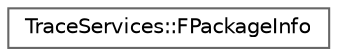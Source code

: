 digraph "Graphical Class Hierarchy"
{
 // INTERACTIVE_SVG=YES
 // LATEX_PDF_SIZE
  bgcolor="transparent";
  edge [fontname=Helvetica,fontsize=10,labelfontname=Helvetica,labelfontsize=10];
  node [fontname=Helvetica,fontsize=10,shape=box,height=0.2,width=0.4];
  rankdir="LR";
  Node0 [id="Node000000",label="TraceServices::FPackageInfo",height=0.2,width=0.4,color="grey40", fillcolor="white", style="filled",URL="$db/d2f/structTraceServices_1_1FPackageInfo.html",tooltip=" "];
}
